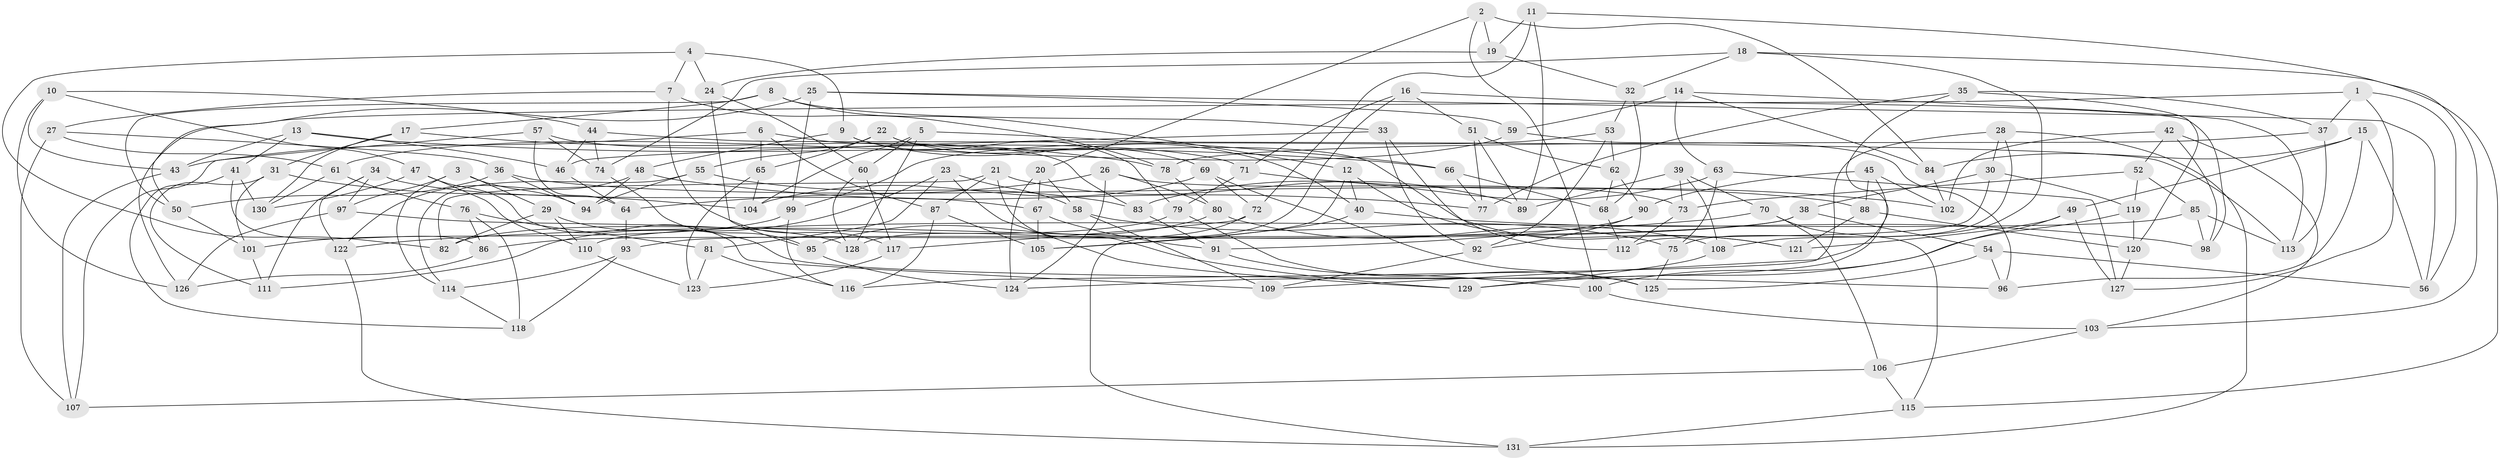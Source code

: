 // Generated by graph-tools (version 1.1) at 2025/11/02/27/25 16:11:44]
// undirected, 131 vertices, 262 edges
graph export_dot {
graph [start="1"]
  node [color=gray90,style=filled];
  1;
  2;
  3;
  4;
  5;
  6;
  7;
  8;
  9;
  10;
  11;
  12;
  13;
  14;
  15;
  16;
  17;
  18;
  19;
  20;
  21;
  22;
  23;
  24;
  25;
  26;
  27;
  28;
  29;
  30;
  31;
  32;
  33;
  34;
  35;
  36;
  37;
  38;
  39;
  40;
  41;
  42;
  43;
  44;
  45;
  46;
  47;
  48;
  49;
  50;
  51;
  52;
  53;
  54;
  55;
  56;
  57;
  58;
  59;
  60;
  61;
  62;
  63;
  64;
  65;
  66;
  67;
  68;
  69;
  70;
  71;
  72;
  73;
  74;
  75;
  76;
  77;
  78;
  79;
  80;
  81;
  82;
  83;
  84;
  85;
  86;
  87;
  88;
  89;
  90;
  91;
  92;
  93;
  94;
  95;
  96;
  97;
  98;
  99;
  100;
  101;
  102;
  103;
  104;
  105;
  106;
  107;
  108;
  109;
  110;
  111;
  112;
  113;
  114;
  115;
  116;
  117;
  118;
  119;
  120;
  121;
  122;
  123;
  124;
  125;
  126;
  127;
  128;
  129;
  130;
  131;
  1 -- 127;
  1 -- 37;
  1 -- 56;
  1 -- 126;
  2 -- 84;
  2 -- 100;
  2 -- 20;
  2 -- 19;
  3 -- 114;
  3 -- 94;
  3 -- 29;
  3 -- 97;
  4 -- 24;
  4 -- 7;
  4 -- 9;
  4 -- 82;
  5 -- 104;
  5 -- 128;
  5 -- 66;
  5 -- 60;
  6 -- 83;
  6 -- 43;
  6 -- 65;
  6 -- 87;
  7 -- 117;
  7 -- 78;
  7 -- 27;
  8 -- 17;
  8 -- 33;
  8 -- 12;
  8 -- 50;
  9 -- 48;
  9 -- 40;
  9 -- 79;
  10 -- 43;
  10 -- 126;
  10 -- 44;
  10 -- 47;
  11 -- 103;
  11 -- 19;
  11 -- 72;
  11 -- 89;
  12 -- 105;
  12 -- 121;
  12 -- 40;
  13 -- 66;
  13 -- 46;
  13 -- 41;
  13 -- 43;
  14 -- 113;
  14 -- 84;
  14 -- 63;
  14 -- 59;
  15 -- 49;
  15 -- 84;
  15 -- 56;
  15 -- 96;
  16 -- 71;
  16 -- 98;
  16 -- 128;
  16 -- 51;
  17 -- 31;
  17 -- 78;
  17 -- 130;
  18 -- 108;
  18 -- 115;
  18 -- 74;
  18 -- 32;
  19 -- 32;
  19 -- 24;
  20 -- 67;
  20 -- 58;
  20 -- 124;
  21 -- 82;
  21 -- 129;
  21 -- 87;
  21 -- 89;
  22 -- 121;
  22 -- 65;
  22 -- 69;
  22 -- 55;
  23 -- 111;
  23 -- 129;
  23 -- 58;
  23 -- 81;
  24 -- 95;
  24 -- 60;
  25 -- 56;
  25 -- 50;
  25 -- 59;
  25 -- 99;
  26 -- 80;
  26 -- 124;
  26 -- 73;
  26 -- 64;
  27 -- 107;
  27 -- 61;
  27 -- 36;
  28 -- 75;
  28 -- 116;
  28 -- 30;
  28 -- 131;
  29 -- 96;
  29 -- 110;
  29 -- 82;
  30 -- 38;
  30 -- 119;
  30 -- 112;
  31 -- 101;
  31 -- 111;
  31 -- 104;
  32 -- 53;
  32 -- 68;
  33 -- 112;
  33 -- 46;
  33 -- 92;
  34 -- 67;
  34 -- 111;
  34 -- 97;
  34 -- 122;
  35 -- 109;
  35 -- 120;
  35 -- 37;
  35 -- 77;
  36 -- 88;
  36 -- 94;
  36 -- 50;
  37 -- 78;
  37 -- 113;
  38 -- 93;
  38 -- 86;
  38 -- 54;
  39 -- 108;
  39 -- 73;
  39 -- 89;
  39 -- 70;
  40 -- 98;
  40 -- 105;
  41 -- 130;
  41 -- 118;
  41 -- 86;
  42 -- 103;
  42 -- 102;
  42 -- 98;
  42 -- 52;
  43 -- 107;
  44 -- 74;
  44 -- 113;
  44 -- 46;
  45 -- 90;
  45 -- 124;
  45 -- 88;
  45 -- 102;
  46 -- 64;
  47 -- 110;
  47 -- 109;
  47 -- 130;
  48 -- 77;
  48 -- 122;
  48 -- 94;
  49 -- 100;
  49 -- 127;
  49 -- 121;
  50 -- 101;
  51 -- 89;
  51 -- 62;
  51 -- 77;
  52 -- 119;
  52 -- 85;
  52 -- 73;
  53 -- 62;
  53 -- 99;
  53 -- 92;
  54 -- 96;
  54 -- 56;
  54 -- 125;
  55 -- 94;
  55 -- 114;
  55 -- 83;
  57 -- 107;
  57 -- 71;
  57 -- 64;
  57 -- 74;
  58 -- 75;
  58 -- 109;
  59 -- 61;
  59 -- 96;
  60 -- 117;
  60 -- 128;
  61 -- 130;
  61 -- 76;
  62 -- 90;
  62 -- 68;
  63 -- 75;
  63 -- 127;
  63 -- 83;
  64 -- 93;
  65 -- 104;
  65 -- 123;
  66 -- 68;
  66 -- 77;
  67 -- 105;
  67 -- 91;
  68 -- 112;
  69 -- 104;
  69 -- 125;
  69 -- 72;
  70 -- 122;
  70 -- 106;
  70 -- 115;
  71 -- 102;
  71 -- 79;
  72 -- 131;
  72 -- 117;
  73 -- 112;
  74 -- 95;
  75 -- 125;
  76 -- 86;
  76 -- 81;
  76 -- 118;
  78 -- 80;
  79 -- 82;
  79 -- 125;
  80 -- 108;
  80 -- 95;
  81 -- 123;
  81 -- 116;
  83 -- 91;
  84 -- 102;
  85 -- 110;
  85 -- 98;
  85 -- 113;
  86 -- 126;
  87 -- 105;
  87 -- 116;
  88 -- 121;
  88 -- 120;
  90 -- 91;
  90 -- 92;
  91 -- 100;
  92 -- 109;
  93 -- 114;
  93 -- 118;
  95 -- 124;
  97 -- 128;
  97 -- 126;
  99 -- 101;
  99 -- 116;
  100 -- 103;
  101 -- 111;
  103 -- 106;
  106 -- 107;
  106 -- 115;
  108 -- 129;
  110 -- 123;
  114 -- 118;
  115 -- 131;
  117 -- 123;
  119 -- 120;
  119 -- 129;
  120 -- 127;
  122 -- 131;
}
